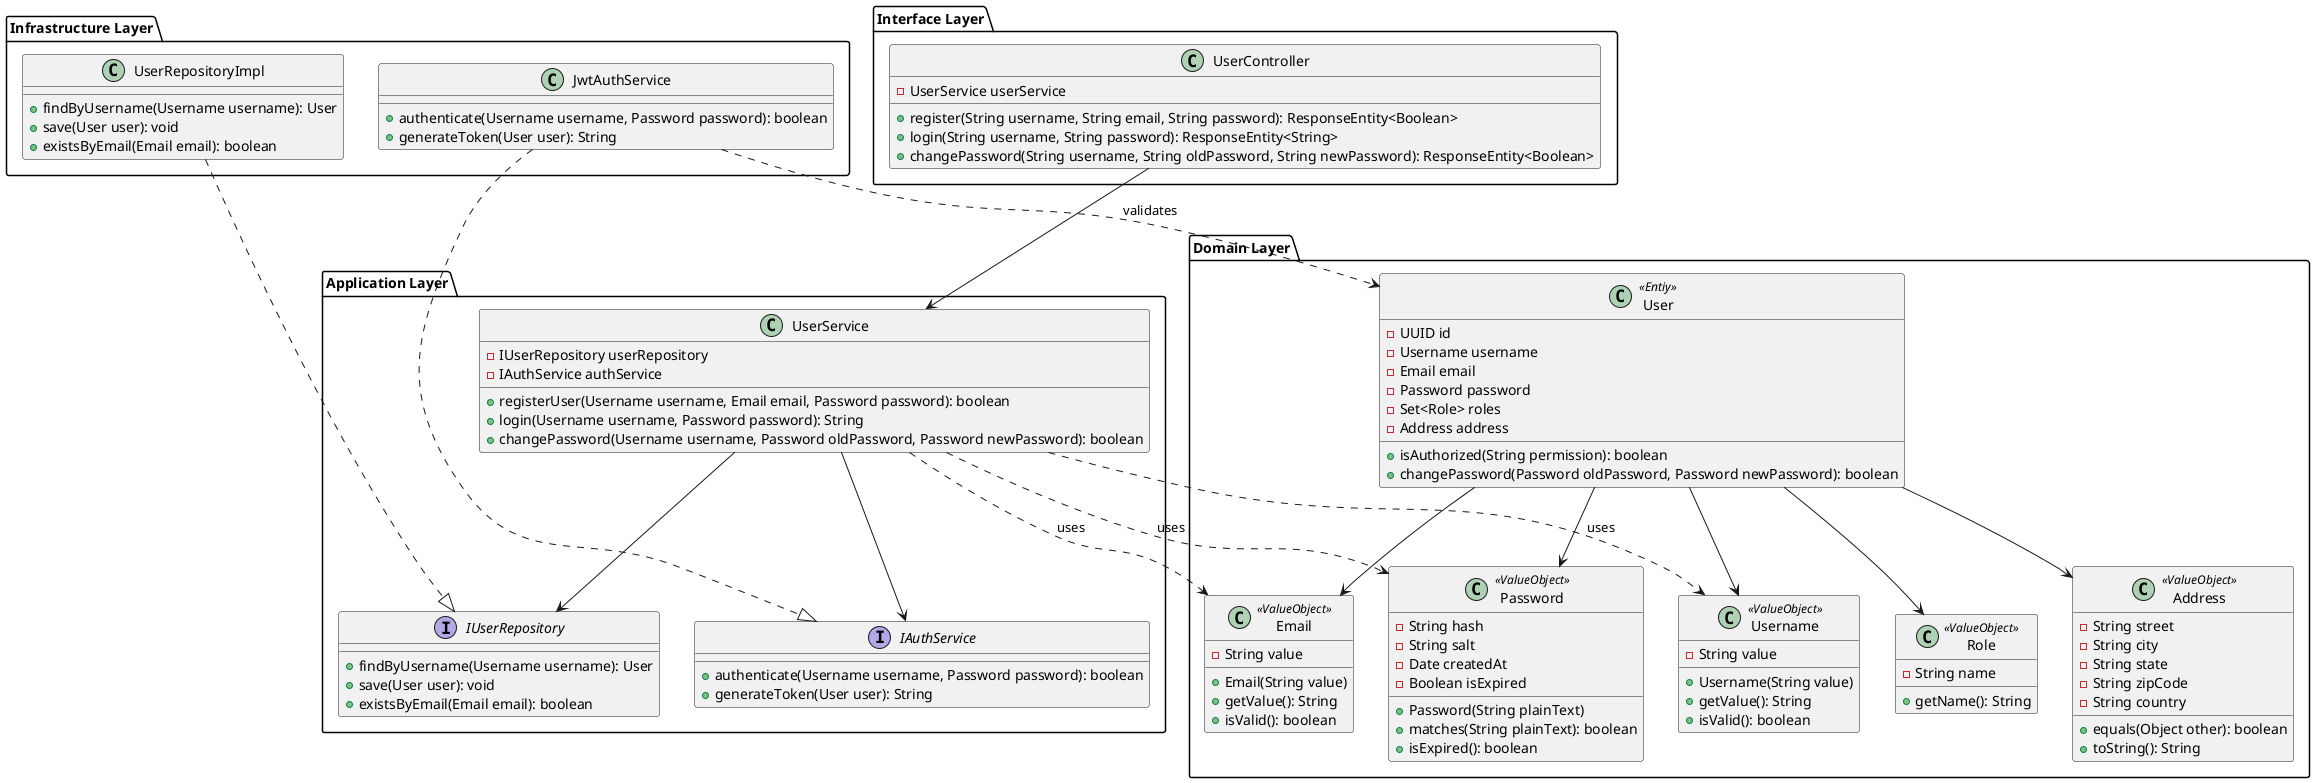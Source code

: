 @startuml
' =============================
' DOMAIN LAYER
' =============================
package "Domain Layer" {
  class User <<Entiy>> {
    - UUID id
    - Username username
    - Email email
    - Password password
    - Set<Role> roles
    - Address address
    + isAuthorized(String permission): boolean
    + changePassword(Password oldPassword, Password newPassword): boolean
  }
  
  class Username <<ValueObject>> {
    - String value
    + Username(String value)
    + getValue(): String
    + isValid(): boolean
  }
  
  class Email <<ValueObject>> {
    - String value
    + Email(String value)
    + getValue(): String
    + isValid(): boolean
  }
  
  class Password <<ValueObject>> {
    - String hash
    - String salt
    - Date createdAt
    - Boolean isExpired
    + Password(String plainText)
    + matches(String plainText): boolean
    + isExpired(): boolean
  }
  
  class Role <<ValueObject>> {
    - String name
    + getName(): String
  }

  class Address <<ValueObject>> {
    - String street
    - String city
    - String state
    - String zipCode
    - String country
    + equals(Object other): boolean
    + toString(): String
  }

  User --> Role
  User --> Address
  User --> Username
  User --> Email
  User --> Password
}

' =============================
' APPLICATION LAYER
' =============================
package "Application Layer" {
  interface IUserRepository {
    + findByUsername(Username username): User
    + save(User user): void
    + existsByEmail(Email email): boolean
  }
  
  interface IAuthService {
    + authenticate(Username username, Password password): boolean
    + generateToken(User user): String
  }
  
  class UserService {
    - IUserRepository userRepository
    - IAuthService authService
    + registerUser(Username username, Email email, Password password): boolean
    + login(Username username, Password password): String
    + changePassword(Username username, Password oldPassword, Password newPassword): boolean
  }
  
  UserService --> IUserRepository
  UserService --> IAuthService
}

' =============================
' INFRASTRUCTURE LAYER
' =============================
package "Infrastructure Layer" {
  class UserRepositoryImpl {
    + findByUsername(Username username): User
    + save(User user): void
    + existsByEmail(Email email): boolean
  }

  class JwtAuthService {
    + authenticate(Username username, Password password): boolean
    + generateToken(User user): String
  }

  UserRepositoryImpl ..|> IUserRepository
  JwtAuthService ..|> IAuthService
}

' =============================
' INTERFACE/PRESENTATION LAYER
' =============================
package "Interface Layer" {
  class UserController {
    - UserService userService
    + register(String username, String email, String password): ResponseEntity<Boolean>
    + login(String username, String password): ResponseEntity<String>
    + changePassword(String username, String oldPassword, String newPassword): ResponseEntity<Boolean>
  }
  
  UserController --> UserService
}

' =============================
' CONNECTIONS BETWEEN LAYERS
' =============================
UserService ..> Password : «uses»
UserService ..> Username : «uses»
UserService ..> Email : «uses»
JwtAuthService ..> User : «validates»
@enduml